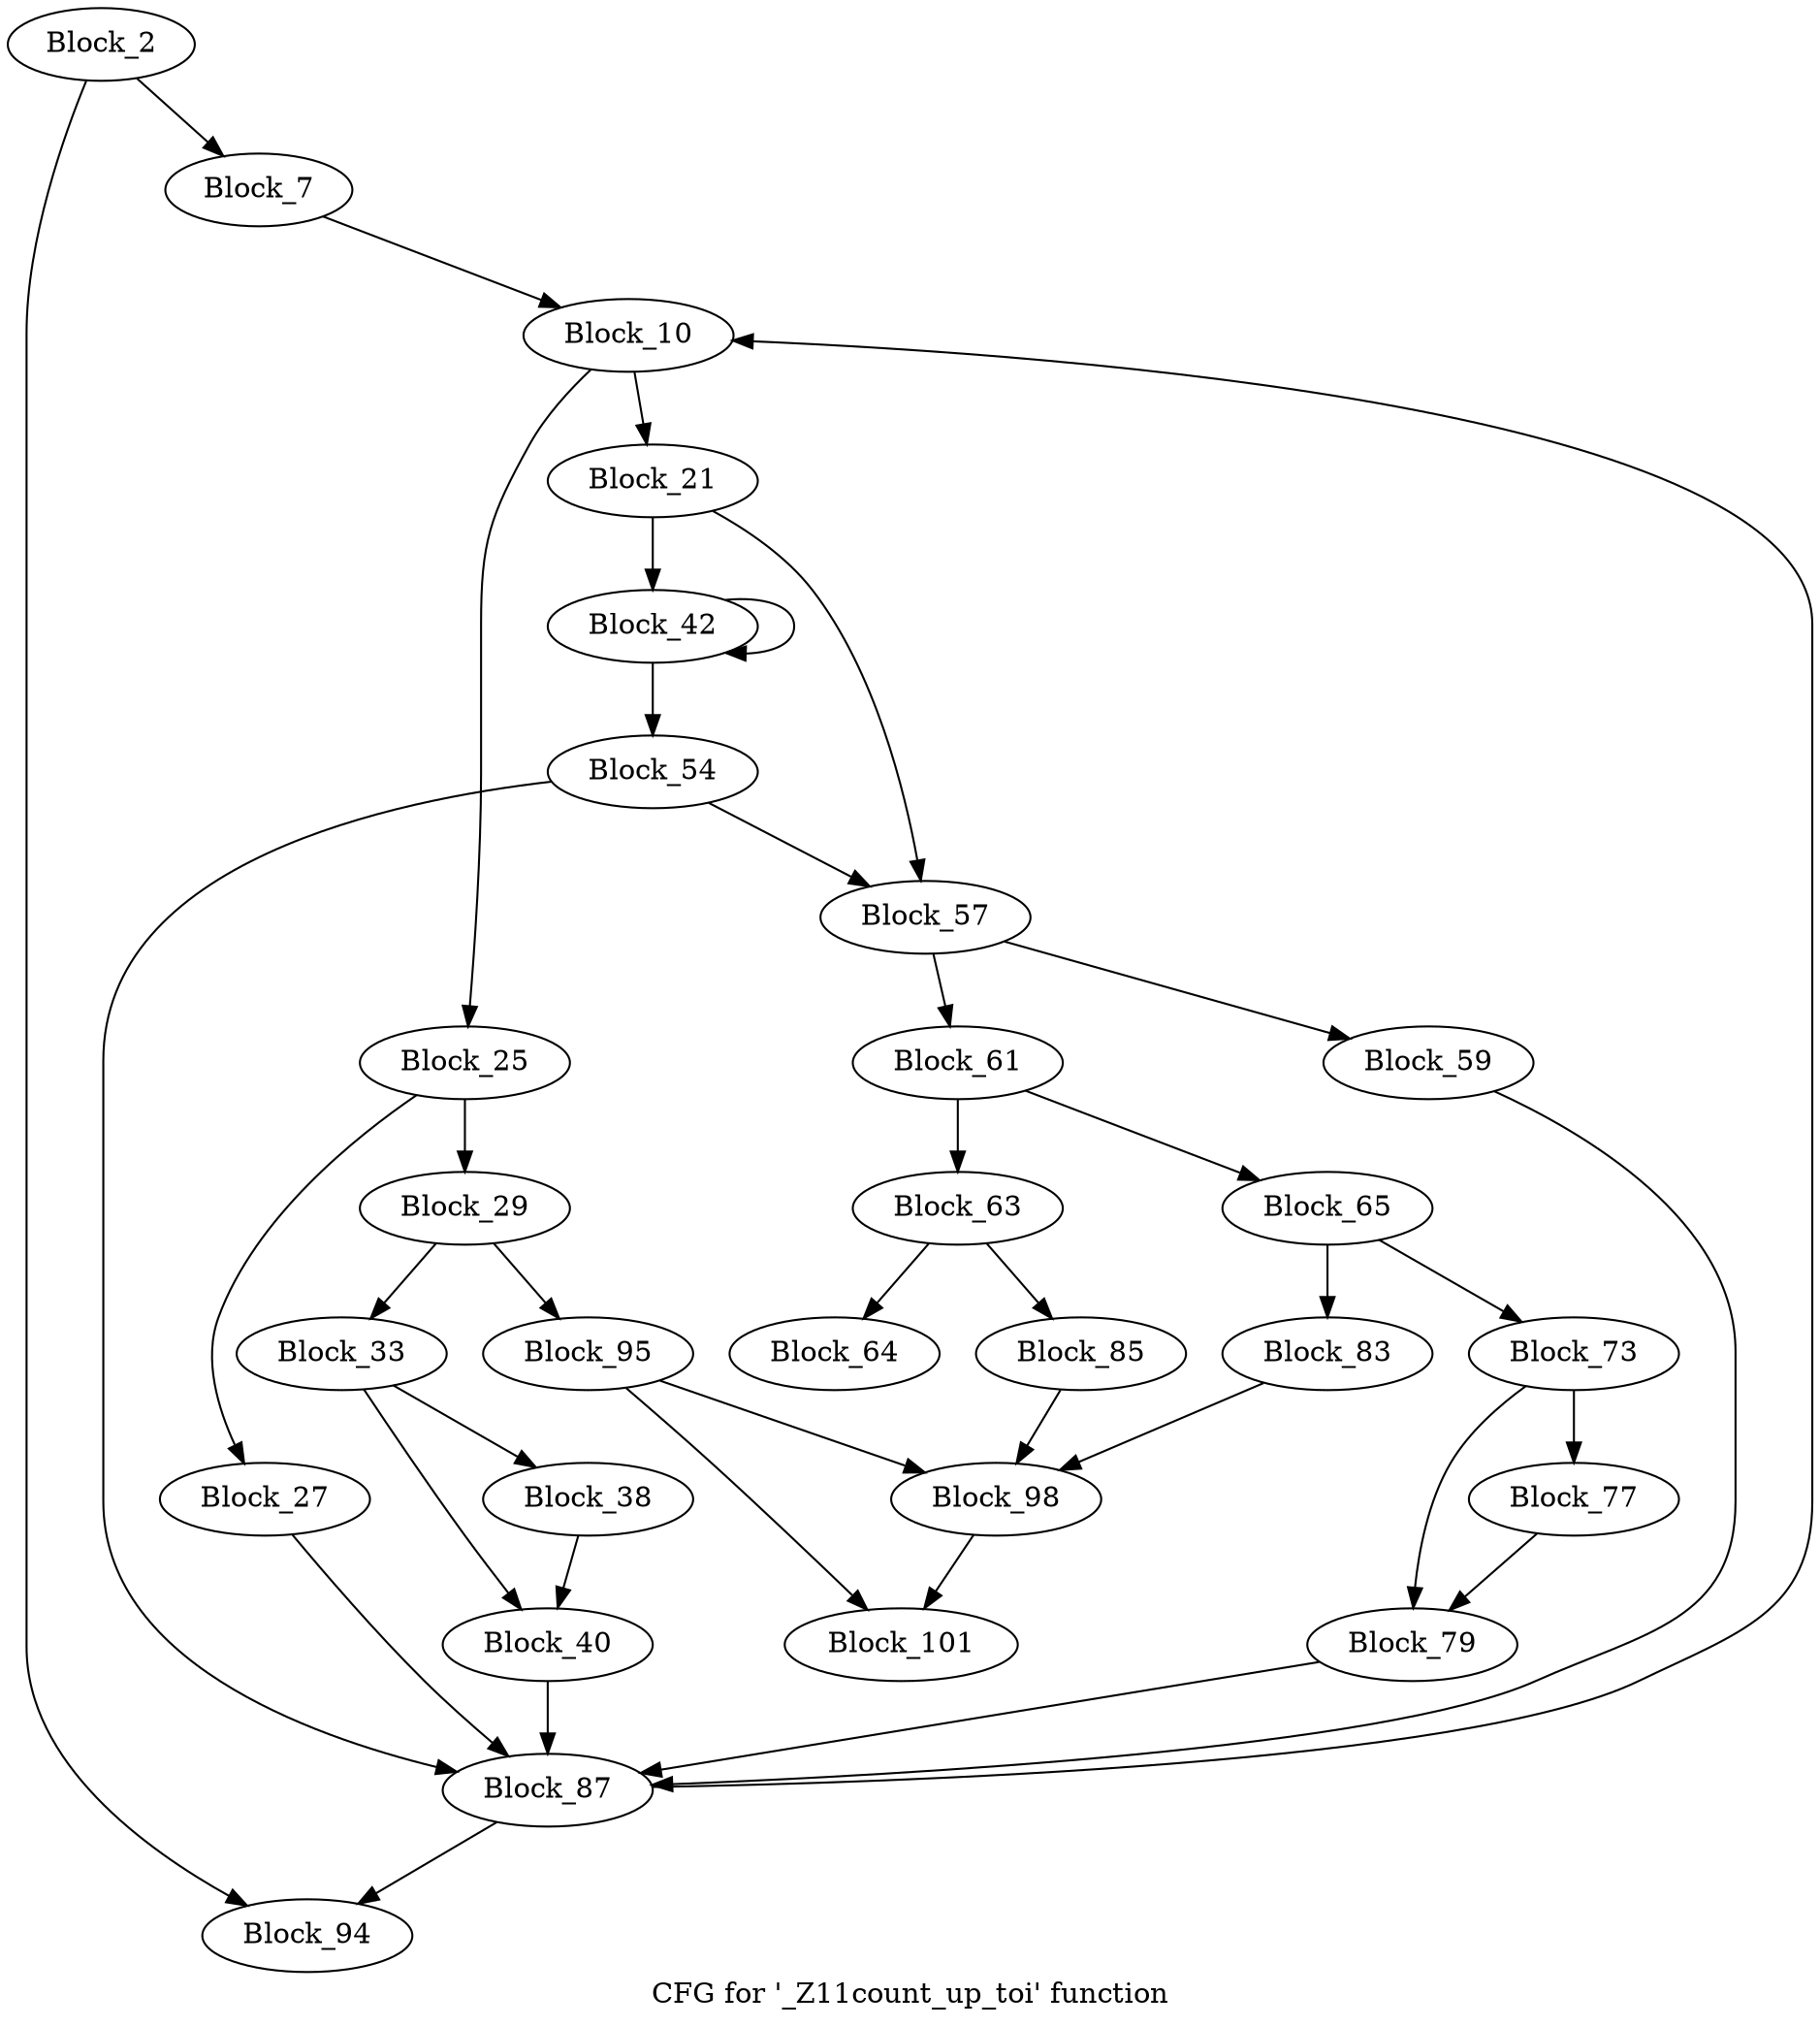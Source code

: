 digraph "CFG for '_Z11count_up_toi' function" {
	label="CFG for '_Z11count_up_toi' function";

	block_2 [label="Block_2"];
	block_2:s0 -> block_7;
	block_2:s1 -> block_94;
	block_7 [label="Block_7"];
	block_7 -> block_10;
	block_10 [label="Block_10"];
	block_10:s0 -> block_25;
	block_10:s1 -> block_21;
	block_21 [label="Block_21"];
	block_21:s0 -> block_57;
	block_21:s1 -> block_42;
	block_25 [label="Block_25"];
	block_25:s0 -> block_29;
	block_25:s1 -> block_27;
	block_27 [label="Block_27"];
	block_27 -> block_87;
	block_29 [label="Block_29"];
	block_29 -> block_33;
	block_29 -> block_95;
	block_33 [label="Block_33"];
	block_33:s0 -> block_40;
	block_33:s1 -> block_38;
	block_38 [label="Block_38"];
	block_38 -> block_40;
	block_40 [label="Block_40"];
	block_40 -> block_87;
	block_42 [label="Block_42"];
	block_42:s0 -> block_54;
	block_42:s1 -> block_42;
	block_54 [label="Block_54"];
	block_54:s0 -> block_87;
	block_54:s1 -> block_57;
	block_57 [label="Block_57"];
	block_57:s0 -> block_61;
	block_57:s1 -> block_59;
	block_59 [label="Block_59"];
	block_59 -> block_87;
	block_61 [label="Block_61"];
	block_61:s0 -> block_63;
	block_61:s1 -> block_65;
	block_63 [label="Block_63"];
	block_63 -> block_64;
	block_63 -> block_85;
	block_64 [label="Block_64"];
	block_65 [label="Block_65"];
	block_65 -> block_73;
	block_65 -> block_83;
	block_73 [label="Block_73"];
	block_73:s0 -> block_77;
	block_73:s1 -> block_79;
	block_77 [label="Block_77"];
	block_77 -> block_79;
	block_79 [label="Block_79"];
	block_79 -> block_87;
	block_83 [label="Block_83"];
	block_83 -> block_98;
	block_85 [label="Block_85"];
	block_85 -> block_98;
	block_87 [label="Block_87"];
	block_87:s0 -> block_94;
	block_87:s1 -> block_10;
	block_94 [label="Block_94"];
	block_95 [label="Block_95"];
	block_95:s0 -> block_101;
	block_95:s1 -> block_98;
	block_98 [label="Block_98"];
	block_98 -> block_101;
	block_101 [label="Block_101"];
}

